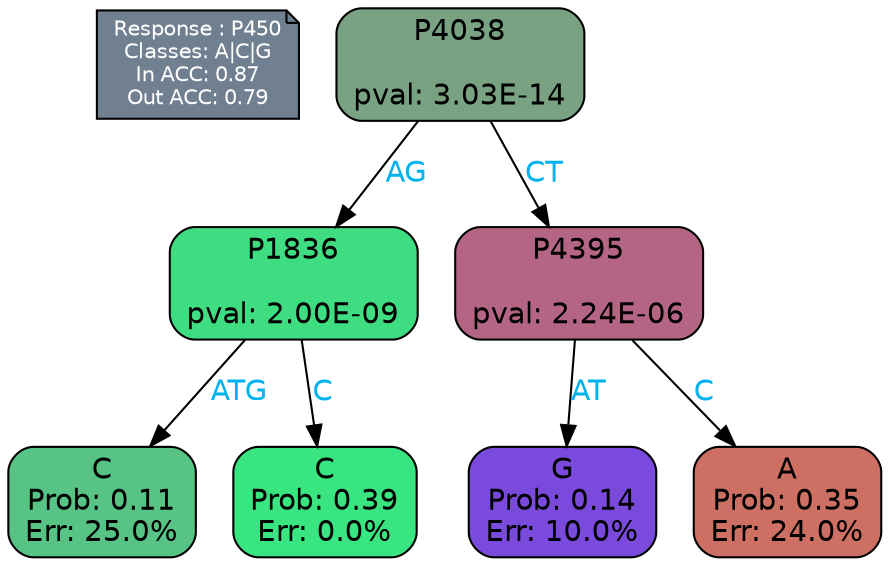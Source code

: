 digraph Tree {
node [shape=box, style="filled, rounded", color="black", fontname=helvetica] ;
graph [ranksep=equally, splines=polylines, bgcolor=transparent, dpi=600] ;
edge [fontname=helvetica] ;
LEGEND [label="Response : P450
Classes: A|C|G
In ACC: 0.87
Out ACC: 0.79
",shape=note,align=left,style=filled,fillcolor="slategray",fontcolor="white",fontsize=10];1 [label="P4038

pval: 3.03E-14", fillcolor="#79a283"] ;
2 [label="P1836

pval: 2.00E-09", fillcolor="#3fdd81"] ;
3 [label="C
Prob: 0.11
Err: 25.0%", fillcolor="#57c384"] ;
4 [label="C
Prob: 0.39
Err: 0.0%", fillcolor="#39e581"] ;
5 [label="P4395

pval: 2.24E-06", fillcolor="#b56584"] ;
6 [label="G
Prob: 0.14
Err: 10.0%", fillcolor="#794adb"] ;
7 [label="A
Prob: 0.35
Err: 24.0%", fillcolor="#cd6f62"] ;
1 -> 2 [label="AG",fontcolor=deepskyblue2] ;
1 -> 5 [label="CT",fontcolor=deepskyblue2] ;
2 -> 3 [label="ATG",fontcolor=deepskyblue2] ;
2 -> 4 [label="C",fontcolor=deepskyblue2] ;
5 -> 6 [label="AT",fontcolor=deepskyblue2] ;
5 -> 7 [label="C",fontcolor=deepskyblue2] ;
{rank = same; 3;4;6;7;}{rank = same; LEGEND;1;}}